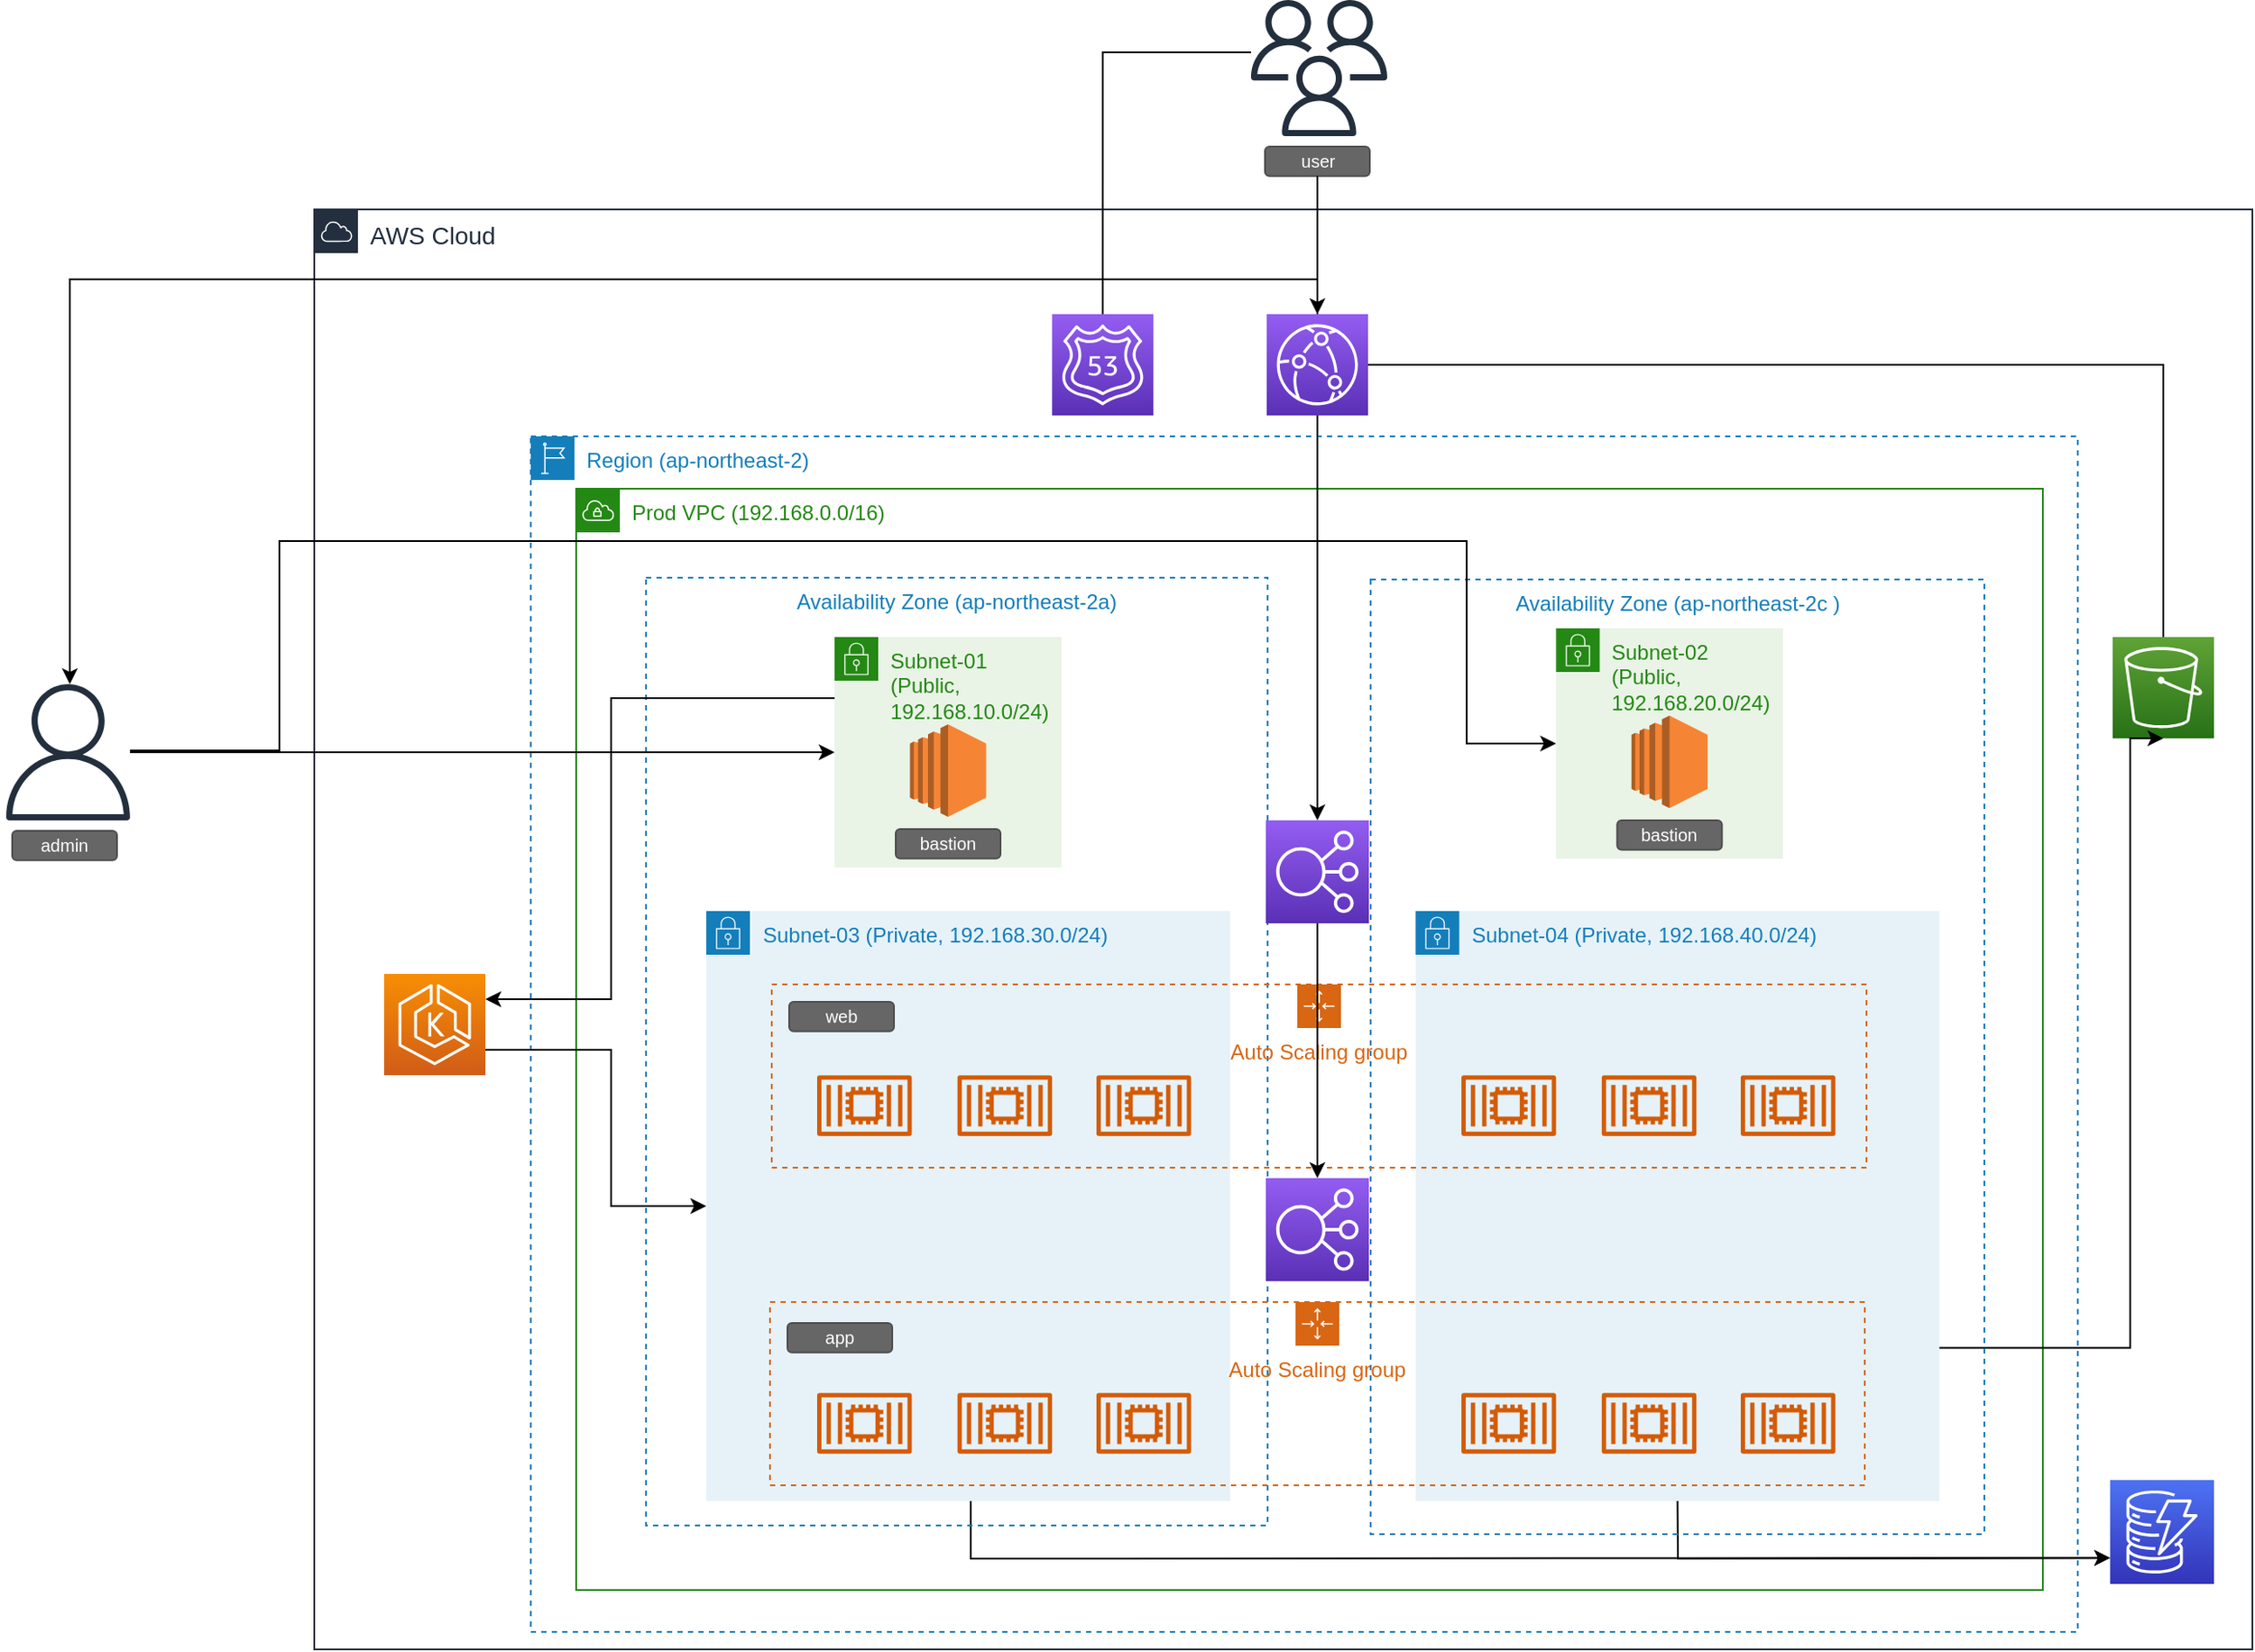 <mxfile version="21.6.1" type="github">
  <diagram name="페이지-1" id="81qH2qodSaiin3HebWYd">
    <mxGraphModel dx="956" dy="-1314" grid="1" gridSize="10" guides="1" tooltips="1" connect="1" arrows="1" fold="1" page="0" pageScale="1" pageWidth="827" pageHeight="1169" math="0" shadow="0">
      <root>
        <mxCell id="0" />
        <mxCell id="1" parent="0" />
        <mxCell id="4DdTj5OMiAMX2472lr8G-1" value="&lt;font style=&quot;font-size: 14px;&quot;&gt;AWS Cloud&lt;/font&gt;" style="points=[[0,0],[0.25,0],[0.5,0],[0.75,0],[1,0],[1,0.25],[1,0.5],[1,0.75],[1,1],[0.75,1],[0.5,1],[0.25,1],[0,1],[0,0.75],[0,0.5],[0,0.25]];outlineConnect=0;gradientColor=none;html=1;whiteSpace=wrap;fontSize=12;fontStyle=0;container=0;pointerEvents=0;collapsible=0;recursiveResize=0;shape=mxgraph.aws4.group;grIcon=mxgraph.aws4.group_aws_cloud;strokeColor=#232F3E;fillColor=none;verticalAlign=top;align=left;spacingLeft=30;fontColor=#232F3E;dashed=0;" parent="1" vertex="1">
          <mxGeometry x="1210" y="2530" width="1110" height="825" as="geometry" />
        </mxCell>
        <mxCell id="4DdTj5OMiAMX2472lr8G-2" value="" style="group" parent="1" vertex="1" connectable="0">
          <mxGeometry x="1030" y="2802" width="78" height="100.88" as="geometry" />
        </mxCell>
        <mxCell id="4DdTj5OMiAMX2472lr8G-3" value="" style="sketch=0;outlineConnect=0;fontColor=#232F3E;gradientColor=none;fillColor=#232F3D;strokeColor=none;dashed=0;verticalLabelPosition=bottom;verticalAlign=top;align=center;html=1;fontSize=12;fontStyle=0;aspect=fixed;pointerEvents=1;shape=mxgraph.aws4.user;" parent="4DdTj5OMiAMX2472lr8G-2" vertex="1">
          <mxGeometry width="78" height="78" as="geometry" />
        </mxCell>
        <mxCell id="4DdTj5OMiAMX2472lr8G-4" value="admin" style="rounded=1;html=1;shadow=0;dashed=0;whiteSpace=wrap;fontSize=10;fillColor=#666666;align=center;strokeColor=#4D4D4D;fontColor=#ffffff;" parent="4DdTj5OMiAMX2472lr8G-2" vertex="1">
          <mxGeometry x="7" y="84" width="60" height="16.88" as="geometry" />
        </mxCell>
        <mxCell id="4DdTj5OMiAMX2472lr8G-5" value="Region (ap-northeast-2)" style="points=[[0,0],[0.25,0],[0.5,0],[0.75,0],[1,0],[1,0.25],[1,0.5],[1,0.75],[1,1],[0.75,1],[0.5,1],[0.25,1],[0,1],[0,0.75],[0,0.5],[0,0.25]];outlineConnect=0;gradientColor=none;html=1;whiteSpace=wrap;fontSize=12;fontStyle=0;container=0;pointerEvents=0;collapsible=0;recursiveResize=0;shape=mxgraph.aws4.group;grIcon=mxgraph.aws4.group_region;strokeColor=#147EBA;fillColor=none;verticalAlign=top;align=left;spacingLeft=30;fontColor=#147EBA;dashed=1;" parent="1" vertex="1">
          <mxGeometry x="1334" y="2660" width="886" height="685" as="geometry" />
        </mxCell>
        <mxCell id="4DdTj5OMiAMX2472lr8G-6" value="&lt;font color=&quot;#248814&quot;&gt;Prod VPC (192.168.0.0/16)&lt;/font&gt;" style="points=[[0,0],[0.25,0],[0.5,0],[0.75,0],[1,0],[1,0.25],[1,0.5],[1,0.75],[1,1],[0.75,1],[0.5,1],[0.25,1],[0,1],[0,0.75],[0,0.5],[0,0.25]];outlineConnect=0;gradientColor=none;html=1;whiteSpace=wrap;fontSize=12;fontStyle=0;container=0;pointerEvents=0;collapsible=0;recursiveResize=0;shape=mxgraph.aws4.group;grIcon=mxgraph.aws4.group_vpc;strokeColor=#248814;fillColor=none;verticalAlign=top;align=left;spacingLeft=30;fontColor=#AAB7B8;dashed=0;" parent="1" vertex="1">
          <mxGeometry x="1360" y="2690" width="840" height="631" as="geometry" />
        </mxCell>
        <mxCell id="9vAasaOXDANwCtBIAq84-15" style="edgeStyle=orthogonalEdgeStyle;rounded=0;orthogonalLoop=1;jettySize=auto;html=1;exitX=0.5;exitY=0;exitDx=0;exitDy=0;exitPerimeter=0;entryX=1;entryY=0.5;entryDx=0;entryDy=0;entryPerimeter=0;endArrow=none;endFill=0;" edge="1" parent="1" source="4DdTj5OMiAMX2472lr8G-12" target="9vAasaOXDANwCtBIAq84-11">
          <mxGeometry relative="1" as="geometry" />
        </mxCell>
        <mxCell id="4DdTj5OMiAMX2472lr8G-12" value="" style="sketch=0;points=[[0,0,0],[0.25,0,0],[0.5,0,0],[0.75,0,0],[1,0,0],[0,1,0],[0.25,1,0],[0.5,1,0],[0.75,1,0],[1,1,0],[0,0.25,0],[0,0.5,0],[0,0.75,0],[1,0.25,0],[1,0.5,0],[1,0.75,0]];outlineConnect=0;fontColor=#232F3E;gradientColor=#60A337;gradientDirection=north;fillColor=#277116;strokeColor=#ffffff;dashed=0;verticalLabelPosition=bottom;verticalAlign=top;align=center;html=1;fontSize=12;fontStyle=0;aspect=fixed;shape=mxgraph.aws4.resourceIcon;resIcon=mxgraph.aws4.s3;" parent="1" vertex="1">
          <mxGeometry x="2240" y="2775" width="58" height="58" as="geometry" />
        </mxCell>
        <mxCell id="4DdTj5OMiAMX2472lr8G-13" style="edgeStyle=orthogonalEdgeStyle;rounded=0;orthogonalLoop=1;jettySize=auto;html=1;exitX=1;exitY=0.25;exitDx=0;exitDy=0;entryX=0.5;entryY=1;entryDx=0;entryDy=0;entryPerimeter=0;" parent="1" source="4DdTj5OMiAMX2472lr8G-30" target="4DdTj5OMiAMX2472lr8G-12" edge="1">
          <mxGeometry relative="1" as="geometry">
            <Array as="points">
              <mxPoint x="2250" y="3182" />
              <mxPoint x="2250" y="2833" />
            </Array>
          </mxGeometry>
        </mxCell>
        <mxCell id="4DdTj5OMiAMX2472lr8G-16" value="" style="endArrow=classic;html=1;rounded=0;exitX=0.5;exitY=1;exitDx=0;exitDy=0;entryX=0;entryY=0.75;entryDx=0;entryDy=0;entryPerimeter=0;" parent="1" target="9vAasaOXDANwCtBIAq84-1" edge="1">
          <mxGeometry width="50" height="50" relative="1" as="geometry">
            <mxPoint x="1990.75" y="3269" as="sourcePoint" />
            <mxPoint x="2187.075" y="3304.14" as="targetPoint" />
            <Array as="points">
              <mxPoint x="1991" y="3303" />
            </Array>
          </mxGeometry>
        </mxCell>
        <mxCell id="4DdTj5OMiAMX2472lr8G-17" value="" style="endArrow=classic;html=1;rounded=0;entryX=0;entryY=0.75;entryDx=0;entryDy=0;exitX=0.5;exitY=1;exitDx=0;exitDy=0;entryPerimeter=0;" parent="1" target="9vAasaOXDANwCtBIAq84-1" edge="1">
          <mxGeometry width="50" height="50" relative="1" as="geometry">
            <mxPoint x="1586" y="3269" as="sourcePoint" />
            <mxPoint x="2187.075" y="3303.615" as="targetPoint" />
            <Array as="points">
              <mxPoint x="1586" y="3303" />
            </Array>
          </mxGeometry>
        </mxCell>
        <mxCell id="4DdTj5OMiAMX2472lr8G-18" value="Availability Zone (ap-northeast-2a)" style="fillColor=none;strokeColor=#147EBA;dashed=1;verticalAlign=top;fontStyle=0;fontColor=#147EBA;whiteSpace=wrap;html=1;" parent="1" vertex="1">
          <mxGeometry x="1400" y="2741" width="356" height="543" as="geometry" />
        </mxCell>
        <mxCell id="9vAasaOXDANwCtBIAq84-3" style="edgeStyle=orthogonalEdgeStyle;rounded=0;orthogonalLoop=1;jettySize=auto;html=1;entryX=1;entryY=0.25;entryDx=0;entryDy=0;entryPerimeter=0;" edge="1" parent="1" target="9vAasaOXDANwCtBIAq84-2">
          <mxGeometry relative="1" as="geometry">
            <mxPoint x="1508" y="2810" as="sourcePoint" />
            <Array as="points">
              <mxPoint x="1508" y="2810" />
              <mxPoint x="1380" y="2810" />
              <mxPoint x="1380" y="2983" />
            </Array>
          </mxGeometry>
        </mxCell>
        <mxCell id="4DdTj5OMiAMX2472lr8G-19" value="Subnet-01 (Public, 192.168.10.0/24)" style="points=[[0,0],[0.25,0],[0.5,0],[0.75,0],[1,0],[1,0.25],[1,0.5],[1,0.75],[1,1],[0.75,1],[0.5,1],[0.25,1],[0,1],[0,0.75],[0,0.5],[0,0.25]];outlineConnect=0;gradientColor=none;html=1;whiteSpace=wrap;fontSize=12;fontStyle=0;container=1;pointerEvents=0;collapsible=0;recursiveResize=0;shape=mxgraph.aws4.group;grIcon=mxgraph.aws4.group_security_group;grStroke=0;strokeColor=#248814;fillColor=#E9F3E6;verticalAlign=top;align=left;spacingLeft=30;fontColor=#248814;dashed=0;" parent="1" vertex="1">
          <mxGeometry x="1508" y="2775" width="130" height="132" as="geometry" />
        </mxCell>
        <mxCell id="4DdTj5OMiAMX2472lr8G-20" value="" style="outlineConnect=0;dashed=0;verticalLabelPosition=bottom;verticalAlign=top;align=center;html=1;shape=mxgraph.aws3.ec2;fillColor=#F58534;gradientColor=none;" parent="4DdTj5OMiAMX2472lr8G-19" vertex="1">
          <mxGeometry x="43.2" y="50" width="43.6" height="53" as="geometry" />
        </mxCell>
        <mxCell id="4DdTj5OMiAMX2472lr8G-21" value="bastion" style="rounded=1;html=1;shadow=0;dashed=0;whiteSpace=wrap;fontSize=10;fillColor=#666666;align=center;strokeColor=#4D4D4D;fontColor=#ffffff;" parent="4DdTj5OMiAMX2472lr8G-19" vertex="1">
          <mxGeometry x="35" y="110" width="60" height="16.88" as="geometry" />
        </mxCell>
        <mxCell id="4DdTj5OMiAMX2472lr8G-22" value="Subnet-03 (Private, 192.168.30.0/24)" style="points=[[0,0],[0.25,0],[0.5,0],[0.75,0],[1,0],[1,0.25],[1,0.5],[1,0.75],[1,1],[0.75,1],[0.5,1],[0.25,1],[0,1],[0,0.75],[0,0.5],[0,0.25]];outlineConnect=0;gradientColor=none;html=1;whiteSpace=wrap;fontSize=12;fontStyle=0;container=1;pointerEvents=0;collapsible=0;recursiveResize=0;shape=mxgraph.aws4.group;grIcon=mxgraph.aws4.group_security_group;grStroke=0;strokeColor=#147EBA;fillColor=#E6F2F8;verticalAlign=top;align=left;spacingLeft=30;fontColor=#147EBA;dashed=0;" parent="1" vertex="1">
          <mxGeometry x="1434.5" y="2932" width="300" height="338" as="geometry" />
        </mxCell>
        <mxCell id="4DdTj5OMiAMX2472lr8G-23" style="edgeStyle=none;rounded=0;orthogonalLoop=1;jettySize=auto;html=1;entryX=0;entryY=0.75;entryDx=0;entryDy=0;" parent="4DdTj5OMiAMX2472lr8G-22" edge="1">
          <mxGeometry relative="1" as="geometry">
            <mxPoint x="30" y="118.75" as="sourcePoint" />
            <mxPoint x="30" y="118.75" as="targetPoint" />
          </mxGeometry>
        </mxCell>
        <mxCell id="4DdTj5OMiAMX2472lr8G-24" value="Availability Zone (ap-northeast-2c )" style="fillColor=none;strokeColor=#147EBA;dashed=1;verticalAlign=top;fontStyle=0;fontColor=#147EBA;whiteSpace=wrap;html=1;" parent="1" vertex="1">
          <mxGeometry x="1815" y="2742" width="351.5" height="547" as="geometry" />
        </mxCell>
        <mxCell id="4DdTj5OMiAMX2472lr8G-25" value="Subnet-04 (Private, 192.168.40.0/24)" style="points=[[0,0],[0.25,0],[0.5,0],[0.75,0],[1,0],[1,0.25],[1,0.5],[1,0.75],[1,1],[0.75,1],[0.5,1],[0.25,1],[0,1],[0,0.75],[0,0.5],[0,0.25]];outlineConnect=0;gradientColor=none;html=1;whiteSpace=wrap;fontSize=12;fontStyle=0;container=1;pointerEvents=0;collapsible=0;recursiveResize=0;shape=mxgraph.aws4.group;grIcon=mxgraph.aws4.group_security_group;grStroke=0;strokeColor=#147EBA;fillColor=#E6F2F8;verticalAlign=top;align=left;spacingLeft=30;fontColor=#147EBA;dashed=0;" parent="1" vertex="1">
          <mxGeometry x="1840.75" y="2932" width="300" height="338" as="geometry" />
        </mxCell>
        <mxCell id="4DdTj5OMiAMX2472lr8G-26" value="Auto Scaling group" style="points=[[0,0],[0.25,0],[0.5,0],[0.75,0],[1,0],[1,0.25],[1,0.5],[1,0.75],[1,1],[0.75,1],[0.5,1],[0.25,1],[0,1],[0,0.75],[0,0.5],[0,0.25]];outlineConnect=0;gradientColor=none;html=1;whiteSpace=wrap;fontSize=12;fontStyle=0;container=1;pointerEvents=0;collapsible=0;recursiveResize=0;shape=mxgraph.aws4.groupCenter;grIcon=mxgraph.aws4.group_auto_scaling_group;grStroke=1;strokeColor=#D86613;fillColor=none;verticalAlign=top;align=center;fontColor=#D86613;dashed=1;spacingTop=25;" parent="1" vertex="1">
          <mxGeometry x="1472" y="2974" width="627" height="105" as="geometry" />
        </mxCell>
        <mxCell id="4DdTj5OMiAMX2472lr8G-27" value="web" style="rounded=1;html=1;shadow=0;dashed=0;whiteSpace=wrap;fontSize=10;fillColor=#666666;align=center;strokeColor=#4D4D4D;fontColor=#ffffff;" parent="4DdTj5OMiAMX2472lr8G-26" vertex="1">
          <mxGeometry x="10" y="10" width="60" height="16.88" as="geometry" />
        </mxCell>
        <mxCell id="4DdTj5OMiAMX2472lr8G-28" style="edgeStyle=none;rounded=0;orthogonalLoop=1;jettySize=auto;html=1;entryX=0;entryY=0.75;entryDx=0;entryDy=0;" parent="1" source="4DdTj5OMiAMX2472lr8G-26" target="4DdTj5OMiAMX2472lr8G-26" edge="1">
          <mxGeometry relative="1" as="geometry" />
        </mxCell>
        <mxCell id="4DdTj5OMiAMX2472lr8G-29" value="" style="sketch=0;points=[[0,0,0],[0.25,0,0],[0.5,0,0],[0.75,0,0],[1,0,0],[0,1,0],[0.25,1,0],[0.5,1,0],[0.75,1,0],[1,1,0],[0,0.25,0],[0,0.5,0],[0,0.75,0],[1,0.25,0],[1,0.5,0],[1,0.75,0]];outlineConnect=0;fontColor=#232F3E;gradientColor=#945DF2;gradientDirection=north;fillColor=#5A30B5;strokeColor=#ffffff;dashed=0;verticalLabelPosition=bottom;verticalAlign=top;align=center;html=1;fontSize=12;fontStyle=0;aspect=fixed;shape=mxgraph.aws4.resourceIcon;resIcon=mxgraph.aws4.elastic_load_balancing;" parent="1" vertex="1">
          <mxGeometry x="1755" y="3085" width="59" height="59" as="geometry" />
        </mxCell>
        <mxCell id="4DdTj5OMiAMX2472lr8G-30" value="Auto Scaling group" style="points=[[0,0],[0.25,0],[0.5,0],[0.75,0],[1,0],[1,0.25],[1,0.5],[1,0.75],[1,1],[0.75,1],[0.5,1],[0.25,1],[0,1],[0,0.75],[0,0.5],[0,0.25]];outlineConnect=0;gradientColor=none;html=1;whiteSpace=wrap;fontSize=12;fontStyle=0;container=1;pointerEvents=0;collapsible=0;recursiveResize=0;shape=mxgraph.aws4.groupCenter;grIcon=mxgraph.aws4.group_auto_scaling_group;grStroke=1;strokeColor=#D86613;fillColor=none;verticalAlign=top;align=center;fontColor=#D86613;dashed=1;spacingTop=25;" parent="1" vertex="1">
          <mxGeometry x="1471" y="3156" width="627" height="105" as="geometry" />
        </mxCell>
        <mxCell id="4DdTj5OMiAMX2472lr8G-31" value="app" style="rounded=1;html=1;shadow=0;dashed=0;whiteSpace=wrap;fontSize=10;fillColor=#666666;align=center;strokeColor=#4D4D4D;fontColor=#ffffff;" parent="4DdTj5OMiAMX2472lr8G-30" vertex="1">
          <mxGeometry x="10" y="12" width="60" height="16.88" as="geometry" />
        </mxCell>
        <mxCell id="4DdTj5OMiAMX2472lr8G-32" value="" style="sketch=0;outlineConnect=0;fontColor=#232F3E;gradientColor=none;fillColor=#D45B07;strokeColor=none;dashed=0;verticalLabelPosition=bottom;verticalAlign=top;align=center;html=1;fontSize=12;fontStyle=0;aspect=fixed;pointerEvents=1;shape=mxgraph.aws4.container_2;" parent="1" vertex="1">
          <mxGeometry x="1498" y="3026" width="54.2" height="35" as="geometry" />
        </mxCell>
        <mxCell id="4DdTj5OMiAMX2472lr8G-33" value="" style="sketch=0;outlineConnect=0;fontColor=#232F3E;gradientColor=none;fillColor=#D45B07;strokeColor=none;dashed=0;verticalLabelPosition=bottom;verticalAlign=top;align=center;html=1;fontSize=12;fontStyle=0;aspect=fixed;pointerEvents=1;shape=mxgraph.aws4.container_2;" parent="1" vertex="1">
          <mxGeometry x="1578.38" y="3026" width="54.2" height="35" as="geometry" />
        </mxCell>
        <mxCell id="4DdTj5OMiAMX2472lr8G-34" value="" style="sketch=0;outlineConnect=0;fontColor=#232F3E;gradientColor=none;fillColor=#D45B07;strokeColor=none;dashed=0;verticalLabelPosition=bottom;verticalAlign=top;align=center;html=1;fontSize=12;fontStyle=0;aspect=fixed;pointerEvents=1;shape=mxgraph.aws4.container_2;" parent="1" vertex="1">
          <mxGeometry x="1657.98" y="3026" width="54.2" height="35" as="geometry" />
        </mxCell>
        <mxCell id="4DdTj5OMiAMX2472lr8G-35" value="" style="sketch=0;outlineConnect=0;fontColor=#232F3E;gradientColor=none;fillColor=#D45B07;strokeColor=none;dashed=0;verticalLabelPosition=bottom;verticalAlign=top;align=center;html=1;fontSize=12;fontStyle=0;aspect=fixed;pointerEvents=1;shape=mxgraph.aws4.container_2;" parent="1" vertex="1">
          <mxGeometry x="1867" y="3026" width="54.2" height="35" as="geometry" />
        </mxCell>
        <mxCell id="4DdTj5OMiAMX2472lr8G-36" value="" style="sketch=0;outlineConnect=0;fontColor=#232F3E;gradientColor=none;fillColor=#D45B07;strokeColor=none;dashed=0;verticalLabelPosition=bottom;verticalAlign=top;align=center;html=1;fontSize=12;fontStyle=0;aspect=fixed;pointerEvents=1;shape=mxgraph.aws4.container_2;" parent="1" vertex="1">
          <mxGeometry x="1947.38" y="3026" width="54.2" height="35" as="geometry" />
        </mxCell>
        <mxCell id="4DdTj5OMiAMX2472lr8G-37" value="" style="sketch=0;outlineConnect=0;fontColor=#232F3E;gradientColor=none;fillColor=#D45B07;strokeColor=none;dashed=0;verticalLabelPosition=bottom;verticalAlign=top;align=center;html=1;fontSize=12;fontStyle=0;aspect=fixed;pointerEvents=1;shape=mxgraph.aws4.container_2;" parent="1" vertex="1">
          <mxGeometry x="2026.98" y="3026" width="54.2" height="35" as="geometry" />
        </mxCell>
        <mxCell id="4DdTj5OMiAMX2472lr8G-38" value="" style="sketch=0;outlineConnect=0;fontColor=#232F3E;gradientColor=none;fillColor=#D45B07;strokeColor=none;dashed=0;verticalLabelPosition=bottom;verticalAlign=top;align=center;html=1;fontSize=12;fontStyle=0;aspect=fixed;pointerEvents=1;shape=mxgraph.aws4.container_2;" parent="1" vertex="1">
          <mxGeometry x="1498" y="3208" width="54.2" height="35" as="geometry" />
        </mxCell>
        <mxCell id="4DdTj5OMiAMX2472lr8G-39" value="" style="sketch=0;outlineConnect=0;fontColor=#232F3E;gradientColor=none;fillColor=#D45B07;strokeColor=none;dashed=0;verticalLabelPosition=bottom;verticalAlign=top;align=center;html=1;fontSize=12;fontStyle=0;aspect=fixed;pointerEvents=1;shape=mxgraph.aws4.container_2;" parent="1" vertex="1">
          <mxGeometry x="1578.38" y="3208" width="54.2" height="35" as="geometry" />
        </mxCell>
        <mxCell id="4DdTj5OMiAMX2472lr8G-40" value="" style="sketch=0;outlineConnect=0;fontColor=#232F3E;gradientColor=none;fillColor=#D45B07;strokeColor=none;dashed=0;verticalLabelPosition=bottom;verticalAlign=top;align=center;html=1;fontSize=12;fontStyle=0;aspect=fixed;pointerEvents=1;shape=mxgraph.aws4.container_2;" parent="1" vertex="1">
          <mxGeometry x="1657.98" y="3208" width="54.2" height="35" as="geometry" />
        </mxCell>
        <mxCell id="4DdTj5OMiAMX2472lr8G-41" value="" style="sketch=0;outlineConnect=0;fontColor=#232F3E;gradientColor=none;fillColor=#D45B07;strokeColor=none;dashed=0;verticalLabelPosition=bottom;verticalAlign=top;align=center;html=1;fontSize=12;fontStyle=0;aspect=fixed;pointerEvents=1;shape=mxgraph.aws4.container_2;" parent="1" vertex="1">
          <mxGeometry x="1867" y="3208" width="54.2" height="35" as="geometry" />
        </mxCell>
        <mxCell id="4DdTj5OMiAMX2472lr8G-42" value="" style="sketch=0;outlineConnect=0;fontColor=#232F3E;gradientColor=none;fillColor=#D45B07;strokeColor=none;dashed=0;verticalLabelPosition=bottom;verticalAlign=top;align=center;html=1;fontSize=12;fontStyle=0;aspect=fixed;pointerEvents=1;shape=mxgraph.aws4.container_2;" parent="1" vertex="1">
          <mxGeometry x="1947.38" y="3208" width="54.2" height="35" as="geometry" />
        </mxCell>
        <mxCell id="4DdTj5OMiAMX2472lr8G-43" value="" style="sketch=0;outlineConnect=0;fontColor=#232F3E;gradientColor=none;fillColor=#D45B07;strokeColor=none;dashed=0;verticalLabelPosition=bottom;verticalAlign=top;align=center;html=1;fontSize=12;fontStyle=0;aspect=fixed;pointerEvents=1;shape=mxgraph.aws4.container_2;" parent="1" vertex="1">
          <mxGeometry x="2026.98" y="3208" width="54.2" height="35" as="geometry" />
        </mxCell>
        <mxCell id="9vAasaOXDANwCtBIAq84-5" style="edgeStyle=orthogonalEdgeStyle;rounded=0;orthogonalLoop=1;jettySize=auto;html=1;exitX=0;exitY=0.5;exitDx=0;exitDy=0;startArrow=classic;startFill=1;endArrow=none;endFill=0;" edge="1" parent="1" source="4DdTj5OMiAMX2472lr8G-44" target="4DdTj5OMiAMX2472lr8G-3">
          <mxGeometry relative="1" as="geometry">
            <Array as="points">
              <mxPoint x="1870" y="2836" />
              <mxPoint x="1870" y="2720" />
              <mxPoint x="1190" y="2720" />
              <mxPoint x="1190" y="2840" />
            </Array>
          </mxGeometry>
        </mxCell>
        <mxCell id="4DdTj5OMiAMX2472lr8G-44" value="Subnet-02 (Public, 192.168.20.0/24)" style="points=[[0,0],[0.25,0],[0.5,0],[0.75,0],[1,0],[1,0.25],[1,0.5],[1,0.75],[1,1],[0.75,1],[0.5,1],[0.25,1],[0,1],[0,0.75],[0,0.5],[0,0.25]];outlineConnect=0;gradientColor=none;html=1;whiteSpace=wrap;fontSize=12;fontStyle=0;container=1;pointerEvents=0;collapsible=0;recursiveResize=0;shape=mxgraph.aws4.group;grIcon=mxgraph.aws4.group_security_group;grStroke=0;strokeColor=#248814;fillColor=#E9F3E6;verticalAlign=top;align=left;spacingLeft=30;fontColor=#248814;dashed=0;" parent="1" vertex="1">
          <mxGeometry x="1921.2" y="2770" width="130" height="132" as="geometry" />
        </mxCell>
        <mxCell id="4DdTj5OMiAMX2472lr8G-45" value="" style="outlineConnect=0;dashed=0;verticalLabelPosition=bottom;verticalAlign=top;align=center;html=1;shape=mxgraph.aws3.ec2;fillColor=#F58534;gradientColor=none;" parent="4DdTj5OMiAMX2472lr8G-44" vertex="1">
          <mxGeometry x="43.2" y="50" width="43.6" height="53" as="geometry" />
        </mxCell>
        <mxCell id="4DdTj5OMiAMX2472lr8G-46" value="bastion" style="rounded=1;html=1;shadow=0;dashed=0;whiteSpace=wrap;fontSize=10;fillColor=#666666;align=center;strokeColor=#4D4D4D;fontColor=#ffffff;" parent="4DdTj5OMiAMX2472lr8G-44" vertex="1">
          <mxGeometry x="35" y="110" width="60" height="16.88" as="geometry" />
        </mxCell>
        <mxCell id="4DdTj5OMiAMX2472lr8G-47" style="edgeStyle=orthogonalEdgeStyle;rounded=0;orthogonalLoop=1;jettySize=auto;html=1;exitX=0.5;exitY=0;exitDx=0;exitDy=0;exitPerimeter=0;" parent="1" source="9vAasaOXDANwCtBIAq84-11" target="4DdTj5OMiAMX2472lr8G-3" edge="1">
          <mxGeometry relative="1" as="geometry">
            <Array as="points">
              <mxPoint x="1785" y="2570" />
              <mxPoint x="1070" y="2570" />
            </Array>
          </mxGeometry>
        </mxCell>
        <mxCell id="4DdTj5OMiAMX2472lr8G-48" value="" style="sketch=0;points=[[0,0,0],[0.25,0,0],[0.5,0,0],[0.75,0,0],[1,0,0],[0,1,0],[0.25,1,0],[0.5,1,0],[0.75,1,0],[1,1,0],[0,0.25,0],[0,0.5,0],[0,0.75,0],[1,0.25,0],[1,0.5,0],[1,0.75,0]];outlineConnect=0;fontColor=#232F3E;gradientColor=#945DF2;gradientDirection=north;fillColor=#5A30B5;strokeColor=#ffffff;dashed=0;verticalLabelPosition=bottom;verticalAlign=top;align=center;html=1;fontSize=12;fontStyle=0;aspect=fixed;shape=mxgraph.aws4.resourceIcon;resIcon=mxgraph.aws4.elastic_load_balancing;" parent="1" vertex="1">
          <mxGeometry x="1755" y="2880" width="59" height="59" as="geometry" />
        </mxCell>
        <mxCell id="4DdTj5OMiAMX2472lr8G-49" style="edgeStyle=orthogonalEdgeStyle;rounded=0;orthogonalLoop=1;jettySize=auto;html=1;exitX=0.5;exitY=1;exitDx=0;exitDy=0;exitPerimeter=0;" parent="1" source="4DdTj5OMiAMX2472lr8G-48" target="4DdTj5OMiAMX2472lr8G-29" edge="1">
          <mxGeometry relative="1" as="geometry" />
        </mxCell>
        <mxCell id="4DdTj5OMiAMX2472lr8G-50" value="" style="endArrow=classic;html=1;rounded=0;entryX=0;entryY=0.5;entryDx=0;entryDy=0;" parent="1" source="4DdTj5OMiAMX2472lr8G-3" target="4DdTj5OMiAMX2472lr8G-19" edge="1">
          <mxGeometry width="50" height="50" relative="1" as="geometry">
            <mxPoint x="1599" y="3010" as="sourcePoint" />
            <mxPoint x="1649" y="2960" as="targetPoint" />
          </mxGeometry>
        </mxCell>
        <mxCell id="9vAasaOXDANwCtBIAq84-1" value="" style="sketch=0;points=[[0,0,0],[0.25,0,0],[0.5,0,0],[0.75,0,0],[1,0,0],[0,1,0],[0.25,1,0],[0.5,1,0],[0.75,1,0],[1,1,0],[0,0.25,0],[0,0.5,0],[0,0.75,0],[1,0.25,0],[1,0.5,0],[1,0.75,0]];outlineConnect=0;fontColor=#232F3E;gradientColor=#4D72F3;gradientDirection=north;fillColor=#3334B9;strokeColor=#ffffff;dashed=0;verticalLabelPosition=bottom;verticalAlign=top;align=center;html=1;fontSize=12;fontStyle=0;aspect=fixed;shape=mxgraph.aws4.resourceIcon;resIcon=mxgraph.aws4.dynamodb;" vertex="1" parent="1">
          <mxGeometry x="2238.56" y="3258" width="59.44" height="59.44" as="geometry" />
        </mxCell>
        <mxCell id="9vAasaOXDANwCtBIAq84-4" style="edgeStyle=orthogonalEdgeStyle;rounded=0;orthogonalLoop=1;jettySize=auto;html=1;exitX=1;exitY=0.75;exitDx=0;exitDy=0;exitPerimeter=0;" edge="1" parent="1" source="9vAasaOXDANwCtBIAq84-2" target="4DdTj5OMiAMX2472lr8G-22">
          <mxGeometry relative="1" as="geometry">
            <Array as="points">
              <mxPoint x="1380" y="3012" />
              <mxPoint x="1380" y="3101" />
            </Array>
          </mxGeometry>
        </mxCell>
        <mxCell id="9vAasaOXDANwCtBIAq84-2" value="" style="sketch=0;points=[[0,0,0],[0.25,0,0],[0.5,0,0],[0.75,0,0],[1,0,0],[0,1,0],[0.25,1,0],[0.5,1,0],[0.75,1,0],[1,1,0],[0,0.25,0],[0,0.5,0],[0,0.75,0],[1,0.25,0],[1,0.5,0],[1,0.75,0]];outlineConnect=0;fontColor=#232F3E;gradientColor=#F78E04;gradientDirection=north;fillColor=#D05C17;strokeColor=#ffffff;dashed=0;verticalLabelPosition=bottom;verticalAlign=top;align=center;html=1;fontSize=12;fontStyle=0;aspect=fixed;shape=mxgraph.aws4.resourceIcon;resIcon=mxgraph.aws4.eks;" vertex="1" parent="1">
          <mxGeometry x="1250" y="2968" width="58" height="58" as="geometry" />
        </mxCell>
        <mxCell id="9vAasaOXDANwCtBIAq84-7" value="" style="group" vertex="1" connectable="0" parent="1">
          <mxGeometry x="1746.5" y="2410" width="78" height="100.88" as="geometry" />
        </mxCell>
        <mxCell id="9vAasaOXDANwCtBIAq84-8" value="" style="sketch=0;outlineConnect=0;fontColor=#232F3E;gradientColor=none;fillColor=#232F3D;strokeColor=none;dashed=0;verticalLabelPosition=bottom;verticalAlign=top;align=center;html=1;fontSize=12;fontStyle=0;aspect=fixed;pointerEvents=1;shape=mxgraph.aws4.users;" vertex="1" parent="9vAasaOXDANwCtBIAq84-7">
          <mxGeometry width="78" height="78" as="geometry" />
        </mxCell>
        <mxCell id="9vAasaOXDANwCtBIAq84-9" value="user" style="rounded=1;html=1;shadow=0;dashed=0;whiteSpace=wrap;fontSize=10;fillColor=#666666;align=center;strokeColor=#4D4D4D;fontColor=#ffffff;" vertex="1" parent="9vAasaOXDANwCtBIAq84-7">
          <mxGeometry x="8" y="84" width="60" height="16.88" as="geometry" />
        </mxCell>
        <mxCell id="9vAasaOXDANwCtBIAq84-14" style="edgeStyle=orthogonalEdgeStyle;rounded=0;orthogonalLoop=1;jettySize=auto;html=1;exitX=0.5;exitY=0;exitDx=0;exitDy=0;exitPerimeter=0;endArrow=none;endFill=0;" edge="1" parent="1" source="9vAasaOXDANwCtBIAq84-10" target="9vAasaOXDANwCtBIAq84-8">
          <mxGeometry relative="1" as="geometry">
            <Array as="points">
              <mxPoint x="1662" y="2440" />
            </Array>
          </mxGeometry>
        </mxCell>
        <mxCell id="9vAasaOXDANwCtBIAq84-10" value="" style="sketch=0;points=[[0,0,0],[0.25,0,0],[0.5,0,0],[0.75,0,0],[1,0,0],[0,1,0],[0.25,1,0],[0.5,1,0],[0.75,1,0],[1,1,0],[0,0.25,0],[0,0.5,0],[0,0.75,0],[1,0.25,0],[1,0.5,0],[1,0.75,0]];outlineConnect=0;fontColor=#232F3E;gradientColor=#945DF2;gradientDirection=north;fillColor=#5A30B5;strokeColor=#ffffff;dashed=0;verticalLabelPosition=bottom;verticalAlign=top;align=center;html=1;fontSize=12;fontStyle=0;aspect=fixed;shape=mxgraph.aws4.resourceIcon;resIcon=mxgraph.aws4.route_53;" vertex="1" parent="1">
          <mxGeometry x="1632.58" y="2590" width="58" height="58" as="geometry" />
        </mxCell>
        <mxCell id="9vAasaOXDANwCtBIAq84-16" style="edgeStyle=orthogonalEdgeStyle;rounded=0;orthogonalLoop=1;jettySize=auto;html=1;exitX=0.5;exitY=1;exitDx=0;exitDy=0;exitPerimeter=0;" edge="1" parent="1" source="9vAasaOXDANwCtBIAq84-11" target="4DdTj5OMiAMX2472lr8G-48">
          <mxGeometry relative="1" as="geometry" />
        </mxCell>
        <mxCell id="9vAasaOXDANwCtBIAq84-11" value="" style="sketch=0;points=[[0,0,0],[0.25,0,0],[0.5,0,0],[0.75,0,0],[1,0,0],[0,1,0],[0.25,1,0],[0.5,1,0],[0.75,1,0],[1,1,0],[0,0.25,0],[0,0.5,0],[0,0.75,0],[1,0.25,0],[1,0.5,0],[1,0.75,0]];outlineConnect=0;fontColor=#232F3E;gradientColor=#945DF2;gradientDirection=north;fillColor=#5A30B5;strokeColor=#ffffff;dashed=0;verticalLabelPosition=bottom;verticalAlign=top;align=center;html=1;fontSize=12;fontStyle=0;aspect=fixed;shape=mxgraph.aws4.resourceIcon;resIcon=mxgraph.aws4.cloudfront;" vertex="1" parent="1">
          <mxGeometry x="1755.5" y="2590" width="58" height="58" as="geometry" />
        </mxCell>
        <mxCell id="9vAasaOXDANwCtBIAq84-13" style="edgeStyle=orthogonalEdgeStyle;rounded=0;orthogonalLoop=1;jettySize=auto;html=1;exitX=0.5;exitY=1;exitDx=0;exitDy=0;entryX=0.5;entryY=0;entryDx=0;entryDy=0;entryPerimeter=0;" edge="1" parent="1" source="9vAasaOXDANwCtBIAq84-9" target="9vAasaOXDANwCtBIAq84-11">
          <mxGeometry relative="1" as="geometry" />
        </mxCell>
      </root>
    </mxGraphModel>
  </diagram>
</mxfile>
